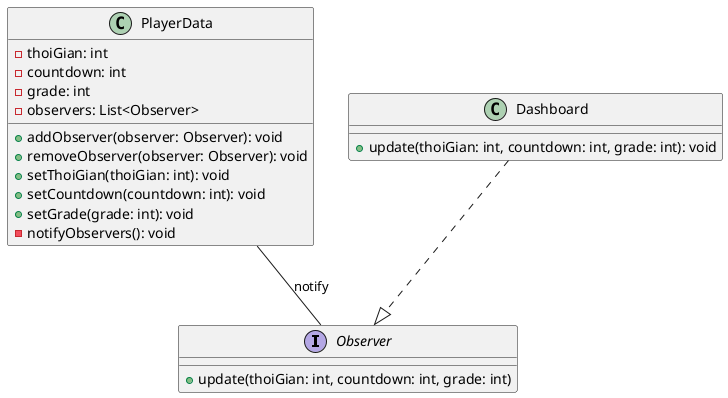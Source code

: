 @startuml
interface Observer {
    +update(thoiGian: int, countdown: int, grade: int)
}

class PlayerData {
    -thoiGian: int
    -countdown: int
    -grade: int
    -observers: List<Observer>
    +addObserver(observer: Observer): void
    +removeObserver(observer: Observer): void
    +setThoiGian(thoiGian: int): void
    +setCountdown(countdown: int): void
    +setGrade(grade: int): void
    -notifyObservers(): void
}

class Dashboard {
    +update(thoiGian: int, countdown: int, grade: int): void
}

PlayerData  --  Observer : "notify"
Dashboard ..|> Observer
@enduml